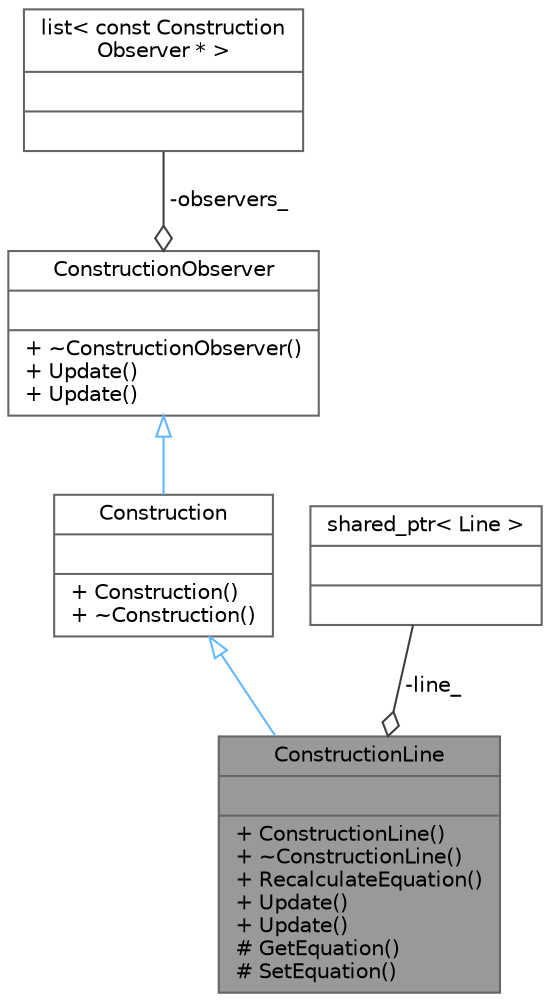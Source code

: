 digraph "ConstructionLine"
{
 // LATEX_PDF_SIZE
  bgcolor="transparent";
  edge [fontname=Helvetica,fontsize=10,labelfontname=Helvetica,labelfontsize=10];
  node [fontname=Helvetica,fontsize=10,shape=box,height=0.2,width=0.9];
  Node1 [shape=record,label="{ConstructionLine\n||+ ConstructionLine()\l+ ~ConstructionLine()\l+ RecalculateEquation()\l+ Update()\l+ Update()\l# GetEquation()\l# SetEquation()\l}",height=0.2,width=0.4,color="gray40", fillcolor="grey60", style="filled", fontcolor="black",tooltip=" "];
  Node2 -> Node1 [dir="back",color="steelblue1",style="solid",arrowtail="onormal"];
  Node2 [shape=record,label="{Construction\n||+ Construction()\l+ ~Construction()\l}",height=0.2,width=0.4,color="gray40", fillcolor="white", style="filled",URL="$class_construction.html",tooltip="Defines how object is created."];
  Node3 -> Node2 [dir="back",color="steelblue1",style="solid",arrowtail="onormal"];
  Node3 [shape=record,label="{ConstructionObserver\n||+ ~ConstructionObserver()\l+ Update()\l+ Update()\l}",height=0.2,width=0.4,color="gray40", fillcolor="white", style="filled",URL="$class_construction_observer.html",tooltip="Makes Construction an observer."];
  Node4 -> Node3 [color="grey25",style="solid",label=" -observers_" ,arrowhead="odiamond"];
  Node4 [shape=record,label="{list\< const Construction\lObserver * \>\n||}",height=0.2,width=0.4,color="gray40", fillcolor="white", style="filled",tooltip=" "];
  Node5 -> Node1 [color="grey25",style="solid",label=" -line_" ,arrowhead="odiamond"];
  Node5 [shape=record,label="{shared_ptr\< Line \>\n||}",height=0.2,width=0.4,color="gray40", fillcolor="white", style="filled",tooltip=" "];
}
